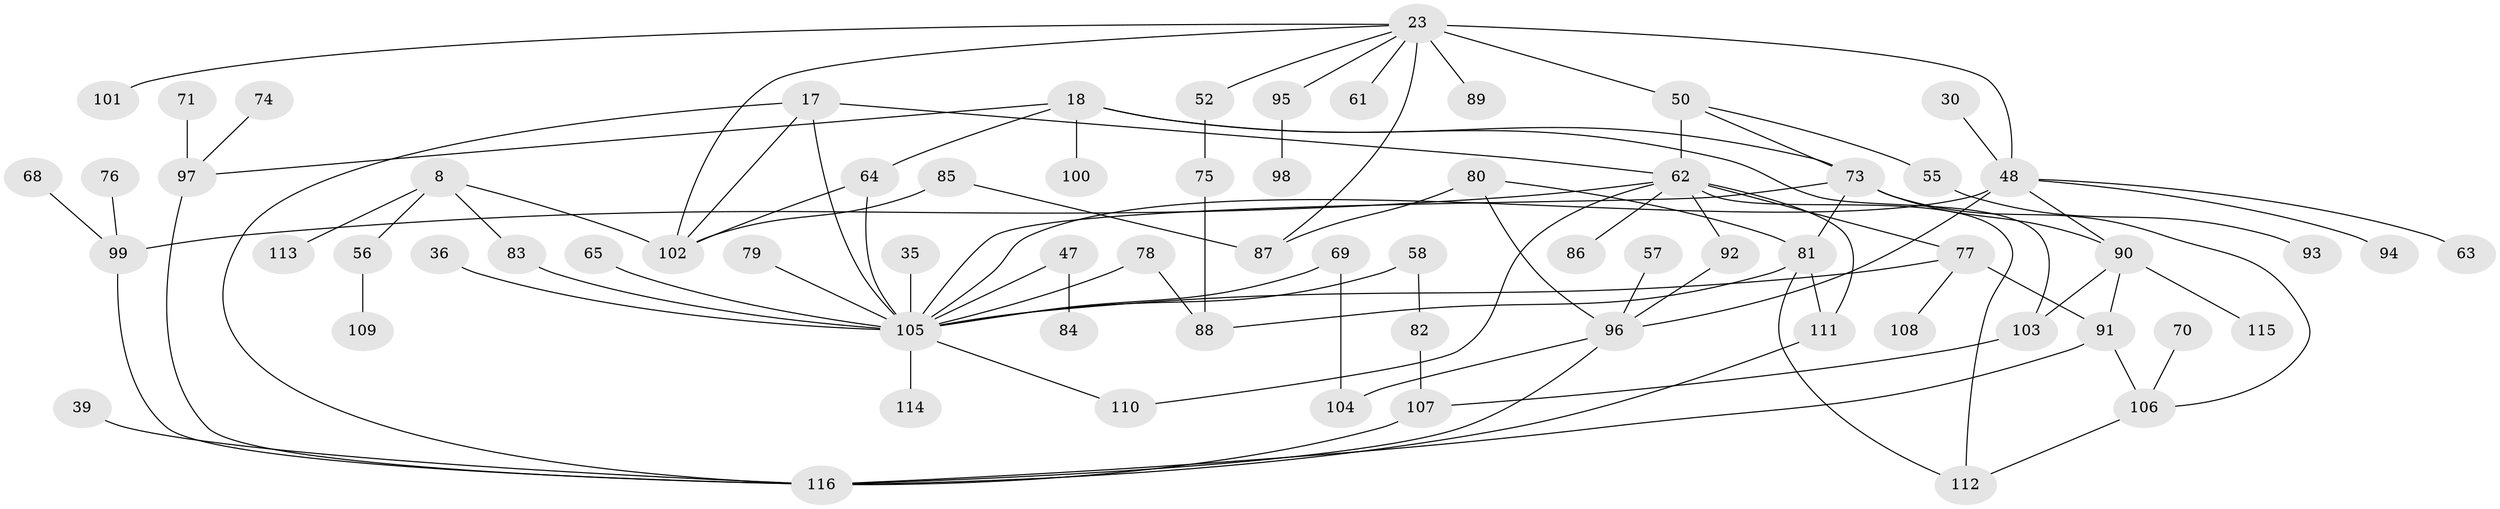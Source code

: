 // original degree distribution, {4: 0.12931034482758622, 5: 0.06896551724137931, 6: 0.034482758620689655, 2: 0.23275862068965517, 3: 0.2413793103448276, 7: 0.008620689655172414, 1: 0.28448275862068967}
// Generated by graph-tools (version 1.1) at 2025/45/03/04/25 21:45:17]
// undirected, 69 vertices, 97 edges
graph export_dot {
graph [start="1"]
  node [color=gray90,style=filled];
  8;
  17;
  18;
  23 [super="+5"];
  30;
  35;
  36;
  39;
  47;
  48 [super="+9+20+21"];
  50 [super="+10"];
  52;
  55;
  56;
  57;
  58;
  61;
  62 [super="+27+42"];
  63;
  64;
  65;
  68;
  69;
  70;
  71;
  73 [super="+13+43+54+67"];
  74;
  75;
  76;
  77;
  78;
  79;
  80 [super="+72"];
  81 [super="+60"];
  82;
  83;
  84;
  85;
  86;
  87;
  88;
  89;
  90 [super="+44"];
  91;
  92;
  93;
  94;
  95;
  96 [super="+34+51"];
  97 [super="+49"];
  98;
  99 [super="+46"];
  100;
  101;
  102 [super="+7"];
  103 [super="+19"];
  104;
  105 [super="+53+45+33"];
  106 [super="+59+66"];
  107 [super="+37"];
  108;
  109;
  110;
  111;
  112;
  113;
  114;
  115;
  116 [super="+25+26"];
  8 -- 56;
  8 -- 113;
  8 -- 83;
  8 -- 102;
  17 -- 102 [weight=2];
  17 -- 116;
  17 -- 62;
  17 -- 105 [weight=3];
  18 -- 100;
  18 -- 64;
  18 -- 103;
  18 -- 97;
  18 -- 73;
  23 -- 87;
  23 -- 95;
  23 -- 101;
  23 -- 50 [weight=2];
  23 -- 102;
  23 -- 52;
  23 -- 89;
  23 -- 61;
  23 -- 48 [weight=2];
  30 -- 48;
  35 -- 105;
  36 -- 105;
  39 -- 116;
  47 -- 84;
  47 -- 105;
  48 -- 94;
  48 -- 96;
  48 -- 63;
  48 -- 90;
  48 -- 105;
  50 -- 55;
  50 -- 62 [weight=2];
  50 -- 73;
  52 -- 75;
  55 -- 93;
  56 -- 109;
  57 -- 96;
  58 -- 82;
  58 -- 105;
  62 -- 86;
  62 -- 92;
  62 -- 112;
  62 -- 77;
  62 -- 110;
  62 -- 111;
  62 -- 99;
  64 -- 102;
  64 -- 105;
  65 -- 105;
  68 -- 99;
  69 -- 104;
  69 -- 105;
  70 -- 106;
  71 -- 97;
  73 -- 105;
  73 -- 106;
  73 -- 81;
  73 -- 90;
  74 -- 97;
  75 -- 88;
  76 -- 99;
  77 -- 108;
  77 -- 91;
  77 -- 105;
  78 -- 88;
  78 -- 105;
  79 -- 105;
  80 -- 81;
  80 -- 96;
  80 -- 87;
  81 -- 111;
  81 -- 88;
  81 -- 112;
  82 -- 107;
  83 -- 105;
  85 -- 87;
  85 -- 102 [weight=2];
  90 -- 103;
  90 -- 115;
  90 -- 91;
  91 -- 106;
  91 -- 116;
  92 -- 96;
  95 -- 98;
  96 -- 116;
  96 -- 104;
  97 -- 116;
  99 -- 116;
  103 -- 107;
  105 -- 114;
  105 -- 110;
  106 -- 112;
  107 -- 116;
  111 -- 116;
}
